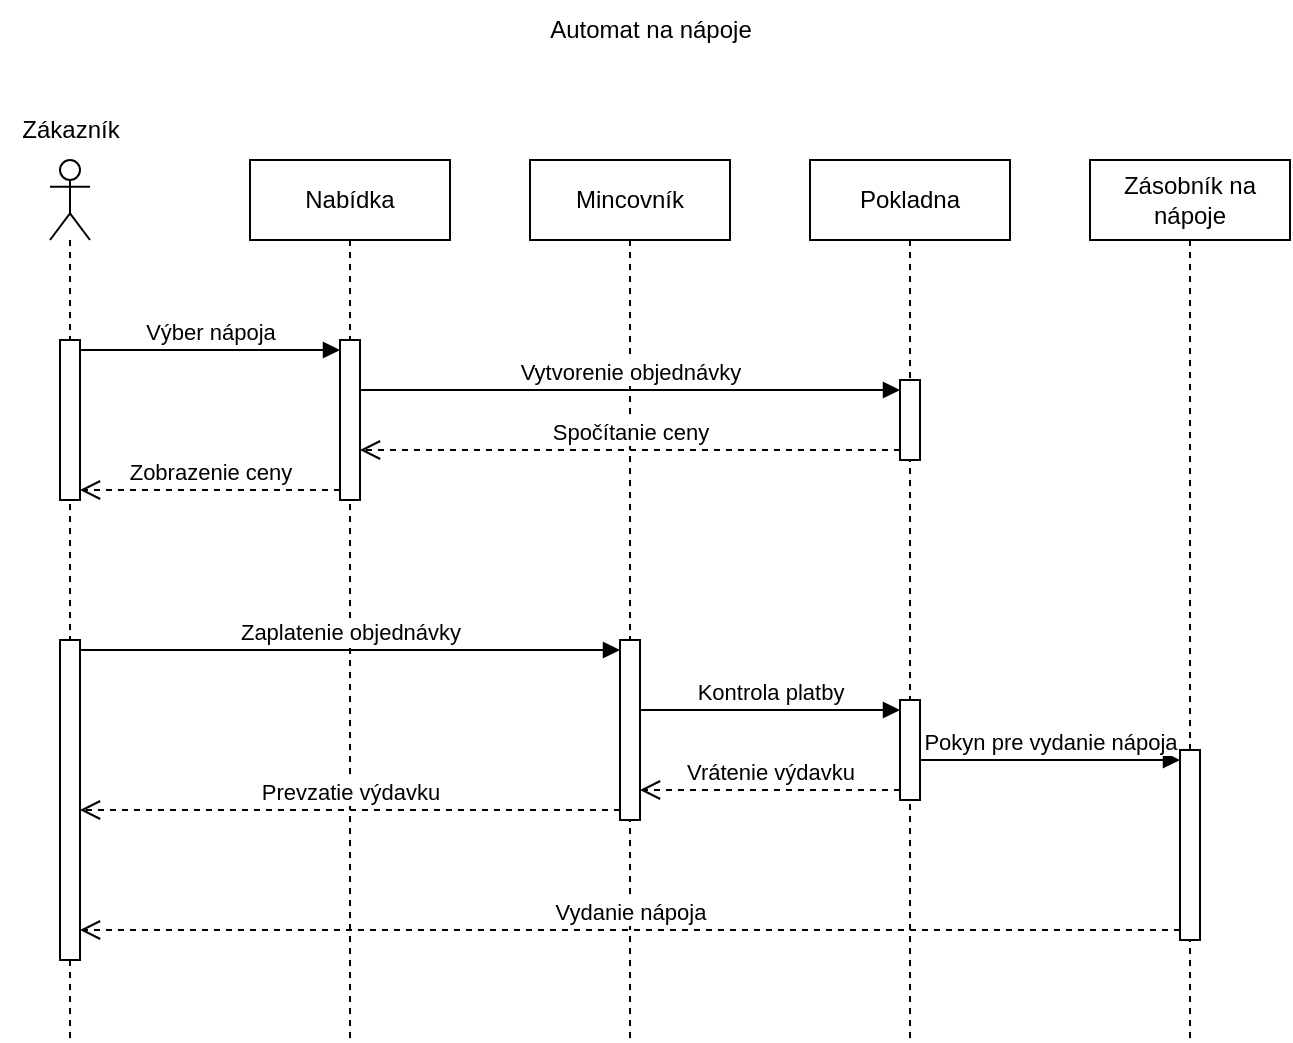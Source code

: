 <mxfile version="24.6.3" type="device">
  <diagram name="Page-1" id="13e1069c-82ec-6db2-03f1-153e76fe0fe0">
    <mxGraphModel dx="989" dy="532" grid="1" gridSize="10" guides="1" tooltips="1" connect="1" arrows="1" fold="1" page="1" pageScale="1" pageWidth="1100" pageHeight="850" background="none" math="0" shadow="0">
      <root>
        <mxCell id="0" />
        <mxCell id="1" parent="0" />
        <mxCell id="JVxcTyWfcNaLyhq6ZM7u-3" value="" style="shape=umlLifeline;perimeter=lifelinePerimeter;whiteSpace=wrap;html=1;container=1;dropTarget=0;collapsible=0;recursiveResize=0;outlineConnect=0;portConstraint=eastwest;newEdgeStyle={&quot;curved&quot;:0,&quot;rounded&quot;:0};participant=umlActor;" vertex="1" parent="1">
          <mxGeometry x="120" y="80" width="20" height="440" as="geometry" />
        </mxCell>
        <mxCell id="JVxcTyWfcNaLyhq6ZM7u-13" value="" style="html=1;points=[[0,0,0,0,5],[0,1,0,0,-5],[1,0,0,0,5],[1,1,0,0,-5]];perimeter=orthogonalPerimeter;outlineConnect=0;targetShapes=umlLifeline;portConstraint=eastwest;newEdgeStyle={&quot;curved&quot;:0,&quot;rounded&quot;:0};" vertex="1" parent="JVxcTyWfcNaLyhq6ZM7u-3">
          <mxGeometry x="5" y="90" width="10" height="80" as="geometry" />
        </mxCell>
        <mxCell id="JVxcTyWfcNaLyhq6ZM7u-25" value="" style="html=1;points=[[0,0,0,0,5],[0,1,0,0,-5],[1,0,0,0,5],[1,1,0,0,-5]];perimeter=orthogonalPerimeter;outlineConnect=0;targetShapes=umlLifeline;portConstraint=eastwest;newEdgeStyle={&quot;curved&quot;:0,&quot;rounded&quot;:0};" vertex="1" parent="JVxcTyWfcNaLyhq6ZM7u-3">
          <mxGeometry x="5" y="240" width="10" height="160" as="geometry" />
        </mxCell>
        <mxCell id="JVxcTyWfcNaLyhq6ZM7u-4" value="Zákazník" style="text;html=1;align=center;verticalAlign=middle;resizable=0;points=[];autosize=1;strokeColor=none;fillColor=none;" vertex="1" parent="1">
          <mxGeometry x="95" y="50" width="70" height="30" as="geometry" />
        </mxCell>
        <mxCell id="JVxcTyWfcNaLyhq6ZM7u-8" value="Automat na nápoje" style="text;html=1;align=center;verticalAlign=middle;resizable=0;points=[];autosize=1;strokeColor=none;fillColor=none;" vertex="1" parent="1">
          <mxGeometry x="360" width="120" height="30" as="geometry" />
        </mxCell>
        <mxCell id="JVxcTyWfcNaLyhq6ZM7u-9" value="Nabídka" style="shape=umlLifeline;perimeter=lifelinePerimeter;whiteSpace=wrap;html=1;container=1;dropTarget=0;collapsible=0;recursiveResize=0;outlineConnect=0;portConstraint=eastwest;newEdgeStyle={&quot;curved&quot;:0,&quot;rounded&quot;:0};" vertex="1" parent="1">
          <mxGeometry x="220" y="80" width="100" height="440" as="geometry" />
        </mxCell>
        <mxCell id="JVxcTyWfcNaLyhq6ZM7u-14" value="" style="html=1;points=[[0,0,0,0,5],[0,1,0,0,-5],[1,0,0,0,5],[1,1,0,0,-5]];perimeter=orthogonalPerimeter;outlineConnect=0;targetShapes=umlLifeline;portConstraint=eastwest;newEdgeStyle={&quot;curved&quot;:0,&quot;rounded&quot;:0};" vertex="1" parent="JVxcTyWfcNaLyhq6ZM7u-9">
          <mxGeometry x="45" y="90" width="10" height="80" as="geometry" />
        </mxCell>
        <mxCell id="JVxcTyWfcNaLyhq6ZM7u-11" value="Mincovník" style="shape=umlLifeline;perimeter=lifelinePerimeter;whiteSpace=wrap;html=1;container=1;dropTarget=0;collapsible=0;recursiveResize=0;outlineConnect=0;portConstraint=eastwest;newEdgeStyle={&quot;curved&quot;:0,&quot;rounded&quot;:0};" vertex="1" parent="1">
          <mxGeometry x="360" y="80" width="100" height="440" as="geometry" />
        </mxCell>
        <mxCell id="JVxcTyWfcNaLyhq6ZM7u-26" value="" style="html=1;points=[[0,0,0,0,5],[0,1,0,0,-5],[1,0,0,0,5],[1,1,0,0,-5]];perimeter=orthogonalPerimeter;outlineConnect=0;targetShapes=umlLifeline;portConstraint=eastwest;newEdgeStyle={&quot;curved&quot;:0,&quot;rounded&quot;:0};" vertex="1" parent="JVxcTyWfcNaLyhq6ZM7u-11">
          <mxGeometry x="45" y="240" width="10" height="90" as="geometry" />
        </mxCell>
        <mxCell id="JVxcTyWfcNaLyhq6ZM7u-12" value="Pokladna" style="shape=umlLifeline;perimeter=lifelinePerimeter;whiteSpace=wrap;html=1;container=1;dropTarget=0;collapsible=0;recursiveResize=0;outlineConnect=0;portConstraint=eastwest;newEdgeStyle={&quot;curved&quot;:0,&quot;rounded&quot;:0};" vertex="1" parent="1">
          <mxGeometry x="500" y="80" width="100" height="440" as="geometry" />
        </mxCell>
        <mxCell id="JVxcTyWfcNaLyhq6ZM7u-19" value="" style="html=1;points=[[0,0,0,0,5],[0,1,0,0,-5],[1,0,0,0,5],[1,1,0,0,-5]];perimeter=orthogonalPerimeter;outlineConnect=0;targetShapes=umlLifeline;portConstraint=eastwest;newEdgeStyle={&quot;curved&quot;:0,&quot;rounded&quot;:0};" vertex="1" parent="JVxcTyWfcNaLyhq6ZM7u-12">
          <mxGeometry x="45" y="110" width="10" height="40" as="geometry" />
        </mxCell>
        <mxCell id="JVxcTyWfcNaLyhq6ZM7u-29" value="" style="html=1;points=[[0,0,0,0,5],[0,1,0,0,-5],[1,0,0,0,5],[1,1,0,0,-5]];perimeter=orthogonalPerimeter;outlineConnect=0;targetShapes=umlLifeline;portConstraint=eastwest;newEdgeStyle={&quot;curved&quot;:0,&quot;rounded&quot;:0};" vertex="1" parent="JVxcTyWfcNaLyhq6ZM7u-12">
          <mxGeometry x="45" y="270" width="10" height="50" as="geometry" />
        </mxCell>
        <mxCell id="JVxcTyWfcNaLyhq6ZM7u-15" value="Výber nápoja" style="html=1;verticalAlign=bottom;endArrow=block;curved=0;rounded=0;exitX=1;exitY=0;exitDx=0;exitDy=5;exitPerimeter=0;entryX=0;entryY=0;entryDx=0;entryDy=5;entryPerimeter=0;" edge="1" parent="1" source="JVxcTyWfcNaLyhq6ZM7u-13" target="JVxcTyWfcNaLyhq6ZM7u-14">
          <mxGeometry width="80" relative="1" as="geometry">
            <mxPoint x="210" y="200" as="sourcePoint" />
            <mxPoint x="240" y="170" as="targetPoint" />
            <mxPoint as="offset" />
          </mxGeometry>
        </mxCell>
        <mxCell id="JVxcTyWfcNaLyhq6ZM7u-16" value="Zobrazenie ceny" style="html=1;verticalAlign=bottom;endArrow=open;dashed=1;endSize=8;curved=0;rounded=0;exitX=0;exitY=1;exitDx=0;exitDy=-5;exitPerimeter=0;entryX=1;entryY=1;entryDx=0;entryDy=-5;entryPerimeter=0;" edge="1" parent="1" source="JVxcTyWfcNaLyhq6ZM7u-14" target="JVxcTyWfcNaLyhq6ZM7u-13">
          <mxGeometry relative="1" as="geometry">
            <mxPoint x="430" y="310" as="sourcePoint" />
            <mxPoint x="350" y="310" as="targetPoint" />
            <Array as="points" />
            <mxPoint as="offset" />
          </mxGeometry>
        </mxCell>
        <mxCell id="JVxcTyWfcNaLyhq6ZM7u-18" value="Zásobník na nápoje" style="shape=umlLifeline;perimeter=lifelinePerimeter;whiteSpace=wrap;html=1;container=1;dropTarget=0;collapsible=0;recursiveResize=0;outlineConnect=0;portConstraint=eastwest;newEdgeStyle={&quot;curved&quot;:0,&quot;rounded&quot;:0};" vertex="1" parent="1">
          <mxGeometry x="640" y="80" width="100" height="440" as="geometry" />
        </mxCell>
        <mxCell id="JVxcTyWfcNaLyhq6ZM7u-33" value="" style="html=1;points=[[0,0,0,0,5],[0,1,0,0,-5],[1,0,0,0,5],[1,1,0,0,-5]];perimeter=orthogonalPerimeter;outlineConnect=0;targetShapes=umlLifeline;portConstraint=eastwest;newEdgeStyle={&quot;curved&quot;:0,&quot;rounded&quot;:0};" vertex="1" parent="JVxcTyWfcNaLyhq6ZM7u-18">
          <mxGeometry x="45" y="295" width="10" height="95" as="geometry" />
        </mxCell>
        <mxCell id="JVxcTyWfcNaLyhq6ZM7u-20" value="Vytvorenie objednávky" style="html=1;verticalAlign=bottom;endArrow=block;curved=0;rounded=0;entryX=0;entryY=0;entryDx=0;entryDy=5;entryPerimeter=0;" edge="1" parent="1" source="JVxcTyWfcNaLyhq6ZM7u-14" target="JVxcTyWfcNaLyhq6ZM7u-19">
          <mxGeometry width="80" relative="1" as="geometry">
            <mxPoint x="350" y="210" as="sourcePoint" />
            <mxPoint x="510" y="210" as="targetPoint" />
            <Array as="points" />
            <mxPoint as="offset" />
          </mxGeometry>
        </mxCell>
        <mxCell id="JVxcTyWfcNaLyhq6ZM7u-24" value="Spočítanie ceny" style="html=1;verticalAlign=bottom;endArrow=open;dashed=1;endSize=8;curved=0;rounded=0;exitX=0;exitY=1;exitDx=0;exitDy=-5;exitPerimeter=0;" edge="1" parent="1" source="JVxcTyWfcNaLyhq6ZM7u-19" target="JVxcTyWfcNaLyhq6ZM7u-14">
          <mxGeometry relative="1" as="geometry">
            <mxPoint x="490" y="210" as="sourcePoint" />
            <mxPoint x="410" y="210" as="targetPoint" />
            <mxPoint as="offset" />
          </mxGeometry>
        </mxCell>
        <mxCell id="JVxcTyWfcNaLyhq6ZM7u-28" value="Zaplatenie objednávky" style="html=1;verticalAlign=bottom;endArrow=block;curved=0;rounded=0;exitX=1;exitY=0;exitDx=0;exitDy=5;exitPerimeter=0;entryX=0;entryY=0;entryDx=0;entryDy=5;entryPerimeter=0;" edge="1" parent="1" source="JVxcTyWfcNaLyhq6ZM7u-25" target="JVxcTyWfcNaLyhq6ZM7u-26">
          <mxGeometry width="80" relative="1" as="geometry">
            <mxPoint x="190" y="360" as="sourcePoint" />
            <mxPoint x="350" y="280" as="targetPoint" />
            <mxPoint as="offset" />
          </mxGeometry>
        </mxCell>
        <mxCell id="JVxcTyWfcNaLyhq6ZM7u-30" value="Kontrola platby" style="html=1;verticalAlign=bottom;endArrow=block;curved=0;rounded=0;entryX=0;entryY=0;entryDx=0;entryDy=5;entryPerimeter=0;" edge="1" parent="1" source="JVxcTyWfcNaLyhq6ZM7u-26" target="JVxcTyWfcNaLyhq6ZM7u-29">
          <mxGeometry width="80" relative="1" as="geometry">
            <mxPoint x="480" y="340" as="sourcePoint" />
            <mxPoint x="560" y="340" as="targetPoint" />
            <mxPoint as="offset" />
          </mxGeometry>
        </mxCell>
        <mxCell id="JVxcTyWfcNaLyhq6ZM7u-34" value="Vrátenie výdavku" style="html=1;verticalAlign=bottom;endArrow=open;dashed=1;endSize=8;curved=0;rounded=0;exitX=0;exitY=1;exitDx=0;exitDy=-5;exitPerimeter=0;" edge="1" parent="1" source="JVxcTyWfcNaLyhq6ZM7u-29" target="JVxcTyWfcNaLyhq6ZM7u-26">
          <mxGeometry relative="1" as="geometry">
            <mxPoint x="550" y="340" as="sourcePoint" />
            <mxPoint x="470" y="340" as="targetPoint" />
            <mxPoint as="offset" />
          </mxGeometry>
        </mxCell>
        <mxCell id="JVxcTyWfcNaLyhq6ZM7u-35" value="Pokyn pre vydanie nápoja" style="html=1;verticalAlign=bottom;endArrow=block;curved=0;rounded=0;entryX=0;entryY=0;entryDx=0;entryDy=5;entryPerimeter=0;" edge="1" parent="1" source="JVxcTyWfcNaLyhq6ZM7u-29" target="JVxcTyWfcNaLyhq6ZM7u-33">
          <mxGeometry width="80" relative="1" as="geometry">
            <mxPoint x="470" y="340" as="sourcePoint" />
            <mxPoint x="550" y="340" as="targetPoint" />
            <mxPoint as="offset" />
          </mxGeometry>
        </mxCell>
        <mxCell id="JVxcTyWfcNaLyhq6ZM7u-36" value="Prevzatie výdavku" style="html=1;verticalAlign=bottom;endArrow=open;dashed=1;endSize=8;curved=0;rounded=0;exitX=0;exitY=1;exitDx=0;exitDy=-5;exitPerimeter=0;" edge="1" parent="1" source="JVxcTyWfcNaLyhq6ZM7u-26" target="JVxcTyWfcNaLyhq6ZM7u-25">
          <mxGeometry relative="1" as="geometry">
            <mxPoint x="550" y="340" as="sourcePoint" />
            <mxPoint x="470" y="340" as="targetPoint" />
            <mxPoint as="offset" />
          </mxGeometry>
        </mxCell>
        <mxCell id="JVxcTyWfcNaLyhq6ZM7u-37" value="Vydanie nápoja" style="html=1;verticalAlign=bottom;endArrow=open;dashed=1;endSize=8;curved=0;rounded=0;exitX=0;exitY=1;exitDx=0;exitDy=-5;exitPerimeter=0;" edge="1" parent="1" source="JVxcTyWfcNaLyhq6ZM7u-33" target="JVxcTyWfcNaLyhq6ZM7u-25">
          <mxGeometry relative="1" as="geometry">
            <mxPoint x="550" y="340" as="sourcePoint" />
            <mxPoint x="470" y="340" as="targetPoint" />
            <mxPoint as="offset" />
          </mxGeometry>
        </mxCell>
      </root>
    </mxGraphModel>
  </diagram>
</mxfile>
